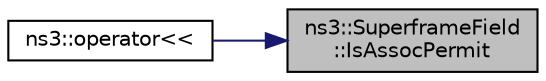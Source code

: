 digraph "ns3::SuperframeField::IsAssocPermit"
{
 // LATEX_PDF_SIZE
  edge [fontname="Helvetica",fontsize="10",labelfontname="Helvetica",labelfontsize="10"];
  node [fontname="Helvetica",fontsize="10",shape=record];
  rankdir="RL";
  Node1 [label="ns3::SuperframeField\l::IsAssocPermit",height=0.2,width=0.4,color="black", fillcolor="grey75", style="filled", fontcolor="black",tooltip="Check if the Association Permit bit is enabled."];
  Node1 -> Node2 [dir="back",color="midnightblue",fontsize="10",style="solid",fontname="Helvetica"];
  Node2 [label="ns3::operator\<\<",height=0.2,width=0.4,color="black", fillcolor="white", style="filled",URL="$namespacens3.html#ad553cf8e1e526d5a7a41a3ab11af9822",tooltip="output stream output operator"];
}
